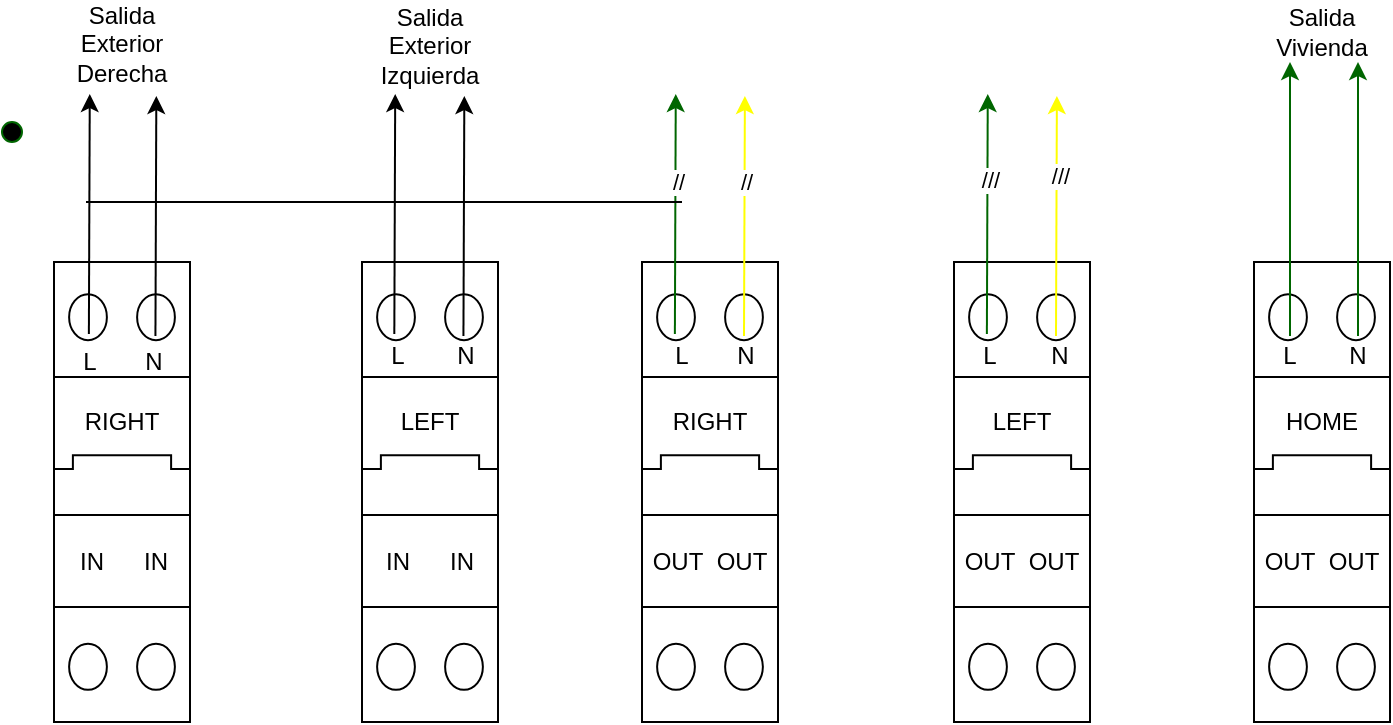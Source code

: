 <mxfile version="13.10.0" type="embed">
    <diagram id="kRDuzu7ikWpmD-jeQDag" name="Página-1">
        <mxGraphModel dx="824" dy="468" grid="1" gridSize="10" guides="1" tooltips="1" connect="1" arrows="1" fold="1" page="1" pageScale="1" pageWidth="827" pageHeight="1169" math="0" shadow="0">
            <root>
                <mxCell id="0"/>
                <mxCell id="1" parent="0"/>
                <mxCell id="FerQvgeqPSbu73l90yjI-8" value="" style="verticalLabelPosition=bottom;dashed=0;shadow=0;html=1;align=center;verticalAlign=top;shape=mxgraph.cabinets.cb_2p;" vertex="1" parent="1">
                    <mxGeometry x="86" y="190" width="68" height="230" as="geometry"/>
                </mxCell>
                <mxCell id="FerQvgeqPSbu73l90yjI-10" value="" style="verticalLabelPosition=bottom;dashed=0;shadow=0;html=1;align=center;verticalAlign=top;shape=mxgraph.cabinets.cb_2p;" vertex="1" parent="1">
                    <mxGeometry x="240" y="190" width="68" height="230" as="geometry"/>
                </mxCell>
                <mxCell id="FerQvgeqPSbu73l90yjI-11" value="" style="verticalLabelPosition=bottom;dashed=0;shadow=0;html=1;align=center;verticalAlign=top;shape=mxgraph.cabinets.cb_2p;" vertex="1" parent="1">
                    <mxGeometry x="380" y="190" width="68" height="230" as="geometry"/>
                </mxCell>
                <mxCell id="FerQvgeqPSbu73l90yjI-12" value="" style="verticalLabelPosition=bottom;dashed=0;shadow=0;html=1;align=center;verticalAlign=top;shape=mxgraph.cabinets.cb_2p;" vertex="1" parent="1">
                    <mxGeometry x="536" y="190" width="68" height="230" as="geometry"/>
                </mxCell>
                <mxCell id="FerQvgeqPSbu73l90yjI-13" value="" style="verticalLabelPosition=bottom;dashed=0;shadow=0;html=1;align=center;verticalAlign=top;shape=mxgraph.cabinets.cb_2p;" vertex="1" parent="1">
                    <mxGeometry x="686" y="190" width="68" height="230" as="geometry"/>
                </mxCell>
                <mxCell id="FerQvgeqPSbu73l90yjI-17" value="RIGHT" style="text;html=1;strokeColor=none;fillColor=none;align=center;verticalAlign=middle;whiteSpace=wrap;rounded=0;" vertex="1" parent="1">
                    <mxGeometry x="100" y="260" width="40" height="20" as="geometry"/>
                </mxCell>
                <mxCell id="FerQvgeqPSbu73l90yjI-18" value="LEFT" style="text;html=1;strokeColor=none;fillColor=none;align=center;verticalAlign=middle;whiteSpace=wrap;rounded=0;" vertex="1" parent="1">
                    <mxGeometry x="254" y="260" width="40" height="20" as="geometry"/>
                </mxCell>
                <mxCell id="FerQvgeqPSbu73l90yjI-19" value="LEFT" style="text;html=1;strokeColor=none;fillColor=none;align=center;verticalAlign=middle;whiteSpace=wrap;rounded=0;" vertex="1" parent="1">
                    <mxGeometry x="550" y="260" width="40" height="20" as="geometry"/>
                </mxCell>
                <mxCell id="FerQvgeqPSbu73l90yjI-20" value="RIGHT" style="text;html=1;strokeColor=none;fillColor=none;align=center;verticalAlign=middle;whiteSpace=wrap;rounded=0;" vertex="1" parent="1">
                    <mxGeometry x="394" y="260" width="40" height="20" as="geometry"/>
                </mxCell>
                <mxCell id="FerQvgeqPSbu73l90yjI-21" value="HOME" style="text;html=1;strokeColor=none;fillColor=none;align=center;verticalAlign=middle;whiteSpace=wrap;rounded=0;" vertex="1" parent="1">
                    <mxGeometry x="700" y="260" width="40" height="20" as="geometry"/>
                </mxCell>
                <mxCell id="FerQvgeqPSbu73l90yjI-24" value="IN" style="text;html=1;strokeColor=none;fillColor=none;align=center;verticalAlign=middle;whiteSpace=wrap;rounded=0;" vertex="1" parent="1">
                    <mxGeometry x="97" y="330" width="16" height="20" as="geometry"/>
                </mxCell>
                <mxCell id="FerQvgeqPSbu73l90yjI-25" value="IN" style="text;html=1;strokeColor=none;fillColor=none;align=center;verticalAlign=middle;whiteSpace=wrap;rounded=0;" vertex="1" parent="1">
                    <mxGeometry x="129" y="330" width="16" height="20" as="geometry"/>
                </mxCell>
                <mxCell id="FerQvgeqPSbu73l90yjI-26" value="IN" style="text;html=1;strokeColor=none;fillColor=none;align=center;verticalAlign=middle;whiteSpace=wrap;rounded=0;" vertex="1" parent="1">
                    <mxGeometry x="282" y="330" width="16" height="20" as="geometry"/>
                </mxCell>
                <mxCell id="FerQvgeqPSbu73l90yjI-27" value="IN" style="text;html=1;strokeColor=none;fillColor=none;align=center;verticalAlign=middle;whiteSpace=wrap;rounded=0;" vertex="1" parent="1">
                    <mxGeometry x="250" y="330" width="16" height="20" as="geometry"/>
                </mxCell>
                <mxCell id="FerQvgeqPSbu73l90yjI-28" value="OUT" style="text;html=1;strokeColor=none;fillColor=none;align=center;verticalAlign=middle;whiteSpace=wrap;rounded=0;" vertex="1" parent="1">
                    <mxGeometry x="422" y="330" width="16" height="20" as="geometry"/>
                </mxCell>
                <mxCell id="FerQvgeqPSbu73l90yjI-29" value="OUT" style="text;html=1;strokeColor=none;fillColor=none;align=center;verticalAlign=middle;whiteSpace=wrap;rounded=0;" vertex="1" parent="1">
                    <mxGeometry x="390" y="330" width="16" height="20" as="geometry"/>
                </mxCell>
                <mxCell id="FerQvgeqPSbu73l90yjI-30" value="OUT" style="text;html=1;strokeColor=none;fillColor=none;align=center;verticalAlign=middle;whiteSpace=wrap;rounded=0;" vertex="1" parent="1">
                    <mxGeometry x="578" y="330" width="16" height="20" as="geometry"/>
                </mxCell>
                <mxCell id="FerQvgeqPSbu73l90yjI-31" value="OUT" style="text;html=1;strokeColor=none;fillColor=none;align=center;verticalAlign=middle;whiteSpace=wrap;rounded=0;" vertex="1" parent="1">
                    <mxGeometry x="546" y="330" width="16" height="20" as="geometry"/>
                </mxCell>
                <mxCell id="FerQvgeqPSbu73l90yjI-32" value="OUT" style="text;html=1;strokeColor=none;fillColor=none;align=center;verticalAlign=middle;whiteSpace=wrap;rounded=0;" vertex="1" parent="1">
                    <mxGeometry x="728" y="330" width="16" height="20" as="geometry"/>
                </mxCell>
                <mxCell id="FerQvgeqPSbu73l90yjI-33" value="OUT" style="text;html=1;strokeColor=none;fillColor=none;align=center;verticalAlign=middle;whiteSpace=wrap;rounded=0;" vertex="1" parent="1">
                    <mxGeometry x="696" y="330" width="16" height="20" as="geometry"/>
                </mxCell>
                <mxCell id="FerQvgeqPSbu73l90yjI-34" value="L" style="text;html=1;strokeColor=none;fillColor=none;align=center;verticalAlign=middle;whiteSpace=wrap;rounded=0;" vertex="1" parent="1">
                    <mxGeometry x="96" y="230" width="16" height="20" as="geometry"/>
                </mxCell>
                <mxCell id="FerQvgeqPSbu73l90yjI-54" style="edgeStyle=none;rounded=0;orthogonalLoop=1;jettySize=auto;html=1;exitX=0.5;exitY=0;exitDx=0;exitDy=0;strokeColor=none;" edge="1" parent="1">
                    <mxGeometry relative="1" as="geometry">
                        <mxPoint x="137.444" y="107" as="targetPoint"/>
                        <mxPoint x="137" y="227" as="sourcePoint"/>
                    </mxGeometry>
                </mxCell>
                <mxCell id="FerQvgeqPSbu73l90yjI-35" value="N" style="text;html=1;strokeColor=none;fillColor=none;align=center;verticalAlign=middle;whiteSpace=wrap;rounded=0;" vertex="1" parent="1">
                    <mxGeometry x="128" y="230" width="16" height="20" as="geometry"/>
                </mxCell>
                <mxCell id="FerQvgeqPSbu73l90yjI-36" value="N" style="text;html=1;strokeColor=none;fillColor=none;align=center;verticalAlign=middle;whiteSpace=wrap;rounded=0;" vertex="1" parent="1">
                    <mxGeometry x="284" y="227" width="16" height="20" as="geometry"/>
                </mxCell>
                <mxCell id="FerQvgeqPSbu73l90yjI-37" value="L" style="text;html=1;strokeColor=none;fillColor=none;align=center;verticalAlign=middle;whiteSpace=wrap;rounded=0;" vertex="1" parent="1">
                    <mxGeometry x="250" y="227" width="16" height="20" as="geometry"/>
                </mxCell>
                <mxCell id="FerQvgeqPSbu73l90yjI-38" value="N" style="text;html=1;strokeColor=none;fillColor=none;align=center;verticalAlign=middle;whiteSpace=wrap;rounded=0;" vertex="1" parent="1">
                    <mxGeometry x="424" y="227" width="16" height="20" as="geometry"/>
                </mxCell>
                <mxCell id="FerQvgeqPSbu73l90yjI-39" value="L" style="text;html=1;strokeColor=none;fillColor=none;align=center;verticalAlign=middle;whiteSpace=wrap;rounded=0;" vertex="1" parent="1">
                    <mxGeometry x="392" y="227" width="16" height="20" as="geometry"/>
                </mxCell>
                <mxCell id="FerQvgeqPSbu73l90yjI-40" value="N" style="text;html=1;strokeColor=none;fillColor=none;align=center;verticalAlign=middle;whiteSpace=wrap;rounded=0;" vertex="1" parent="1">
                    <mxGeometry x="581" y="227" width="16" height="20" as="geometry"/>
                </mxCell>
                <mxCell id="FerQvgeqPSbu73l90yjI-41" value="L" style="text;html=1;strokeColor=none;fillColor=none;align=center;verticalAlign=middle;whiteSpace=wrap;rounded=0;" vertex="1" parent="1">
                    <mxGeometry x="546" y="227" width="16" height="20" as="geometry"/>
                </mxCell>
                <mxCell id="FerQvgeqPSbu73l90yjI-50" style="rounded=0;orthogonalLoop=1;jettySize=auto;html=1;exitX=0.5;exitY=0;exitDx=0;exitDy=0;strokeColor=#006600;" edge="1" parent="1" source="FerQvgeqPSbu73l90yjI-42">
                    <mxGeometry relative="1" as="geometry">
                        <mxPoint x="738" y="90" as="targetPoint"/>
                    </mxGeometry>
                </mxCell>
                <mxCell id="FerQvgeqPSbu73l90yjI-42" value="N" style="text;html=1;strokeColor=none;fillColor=none;align=center;verticalAlign=middle;whiteSpace=wrap;rounded=0;" vertex="1" parent="1">
                    <mxGeometry x="730" y="227" width="16" height="20" as="geometry"/>
                </mxCell>
                <mxCell id="FerQvgeqPSbu73l90yjI-49" style="edgeStyle=none;rounded=0;orthogonalLoop=1;jettySize=auto;html=1;exitX=0.5;exitY=0;exitDx=0;exitDy=0;strokeColor=#006600;" edge="1" parent="1" source="FerQvgeqPSbu73l90yjI-43">
                    <mxGeometry relative="1" as="geometry">
                        <mxPoint x="704" y="90" as="targetPoint"/>
                    </mxGeometry>
                </mxCell>
                <mxCell id="FerQvgeqPSbu73l90yjI-43" value="L" style="text;html=1;strokeColor=none;fillColor=none;align=center;verticalAlign=middle;whiteSpace=wrap;rounded=0;" vertex="1" parent="1">
                    <mxGeometry x="696" y="227" width="16" height="20" as="geometry"/>
                </mxCell>
                <mxCell id="FerQvgeqPSbu73l90yjI-46" value="Salida Vivienda" style="text;html=1;strokeColor=none;fillColor=none;align=center;verticalAlign=middle;whiteSpace=wrap;rounded=0;" vertex="1" parent="1">
                    <mxGeometry x="700" y="65" width="40" height="20" as="geometry"/>
                </mxCell>
                <mxCell id="FerQvgeqPSbu73l90yjI-51" value="Salida Exterior Derecha" style="text;html=1;strokeColor=none;fillColor=none;align=center;verticalAlign=middle;whiteSpace=wrap;rounded=0;" vertex="1" parent="1">
                    <mxGeometry x="100" y="71" width="40" height="20" as="geometry"/>
                </mxCell>
                <mxCell id="FerQvgeqPSbu73l90yjI-56" style="edgeStyle=none;rounded=0;orthogonalLoop=1;jettySize=auto;html=1;exitX=0.5;exitY=0;exitDx=0;exitDy=0;strokeColor=none;" edge="1" parent="1">
                    <mxGeometry relative="1" as="geometry">
                        <mxPoint x="102.884" y="106" as="targetPoint"/>
                        <mxPoint x="102.44" y="226" as="sourcePoint"/>
                    </mxGeometry>
                </mxCell>
                <mxCell id="FerQvgeqPSbu73l90yjI-65" value="Salida Exterior Izquierda" style="text;html=1;strokeColor=none;fillColor=none;align=center;verticalAlign=middle;whiteSpace=wrap;rounded=0;" vertex="1" parent="1">
                    <mxGeometry x="254" y="70" width="40" height="23" as="geometry"/>
                </mxCell>
                <mxCell id="FerQvgeqPSbu73l90yjI-66" style="edgeStyle=none;rounded=0;orthogonalLoop=1;jettySize=auto;html=1;exitX=0.5;exitY=0;exitDx=0;exitDy=0;strokeColor=none;" edge="1" parent="1">
                    <mxGeometry relative="1" as="geometry">
                        <mxPoint x="256.884" y="106" as="targetPoint"/>
                        <mxPoint x="256.44" y="226" as="sourcePoint"/>
                    </mxGeometry>
                </mxCell>
                <mxCell id="FerQvgeqPSbu73l90yjI-68" style="edgeStyle=none;rounded=0;orthogonalLoop=1;jettySize=auto;html=1;exitX=0.5;exitY=0;exitDx=0;exitDy=0;strokeColor=none;" edge="1" parent="1">
                    <mxGeometry relative="1" as="geometry">
                        <mxPoint x="291.444" y="107" as="targetPoint"/>
                        <mxPoint x="291" y="227" as="sourcePoint"/>
                    </mxGeometry>
                </mxCell>
                <mxCell id="FerQvgeqPSbu73l90yjI-71" style="edgeStyle=none;rounded=0;orthogonalLoop=1;jettySize=auto;html=1;exitX=0.5;exitY=0;exitDx=0;exitDy=0;strokeColor=#006600;" edge="1" parent="1">
                    <mxGeometry relative="1" as="geometry">
                        <mxPoint x="396.884" y="106" as="targetPoint"/>
                        <mxPoint x="396.44" y="226" as="sourcePoint"/>
                    </mxGeometry>
                </mxCell>
                <mxCell id="FerQvgeqPSbu73l90yjI-84" value="//" style="edgeLabel;html=1;align=center;verticalAlign=middle;resizable=0;points=[];" vertex="1" connectable="0" parent="FerQvgeqPSbu73l90yjI-71">
                    <mxGeometry x="0.252" y="2" relative="1" as="geometry">
                        <mxPoint x="3" y="-1" as="offset"/>
                    </mxGeometry>
                </mxCell>
                <mxCell id="FerQvgeqPSbu73l90yjI-73" style="edgeStyle=none;rounded=0;orthogonalLoop=1;jettySize=auto;html=1;exitX=0.5;exitY=0;exitDx=0;exitDy=0;strokeColor=#FFFF00;" edge="1" parent="1">
                    <mxGeometry relative="1" as="geometry">
                        <mxPoint x="431.444" y="107" as="targetPoint"/>
                        <mxPoint x="431" y="227" as="sourcePoint"/>
                    </mxGeometry>
                </mxCell>
                <mxCell id="FerQvgeqPSbu73l90yjI-85" value="//" style="edgeLabel;html=1;align=center;verticalAlign=middle;resizable=0;points=[];" vertex="1" connectable="0" parent="FerQvgeqPSbu73l90yjI-73">
                    <mxGeometry x="0.25" y="1" relative="1" as="geometry">
                        <mxPoint x="1" y="-2" as="offset"/>
                    </mxGeometry>
                </mxCell>
                <mxCell id="FerQvgeqPSbu73l90yjI-75" style="edgeStyle=none;rounded=0;orthogonalLoop=1;jettySize=auto;html=1;exitX=0.5;exitY=0;exitDx=0;exitDy=0;strokeColor=#000000;" edge="1" parent="1">
                    <mxGeometry relative="1" as="geometry">
                        <mxPoint x="291.164" y="107" as="targetPoint"/>
                        <mxPoint x="290.72" y="227" as="sourcePoint"/>
                    </mxGeometry>
                </mxCell>
                <mxCell id="FerQvgeqPSbu73l90yjI-76" style="edgeStyle=none;rounded=0;orthogonalLoop=1;jettySize=auto;html=1;exitX=0.5;exitY=0;exitDx=0;exitDy=0;strokeColor=#000000;" edge="1" parent="1">
                    <mxGeometry relative="1" as="geometry">
                        <mxPoint x="256.604" y="106" as="targetPoint"/>
                        <mxPoint x="256.16" y="226" as="sourcePoint"/>
                    </mxGeometry>
                </mxCell>
                <mxCell id="FerQvgeqPSbu73l90yjI-77" style="edgeStyle=none;rounded=0;orthogonalLoop=1;jettySize=auto;html=1;exitX=0.5;exitY=0;exitDx=0;exitDy=0;strokeColor=#000000;" edge="1" parent="1">
                    <mxGeometry relative="1" as="geometry">
                        <mxPoint x="137.164" y="107" as="targetPoint"/>
                        <mxPoint x="136.72" y="227" as="sourcePoint"/>
                    </mxGeometry>
                </mxCell>
                <mxCell id="FerQvgeqPSbu73l90yjI-78" style="rounded=0;orthogonalLoop=1;jettySize=auto;html=1;exitX=0.5;exitY=0;exitDx=0;exitDy=0;strokeColor=#000000;" edge="1" parent="1">
                    <mxGeometry relative="1" as="geometry">
                        <mxPoint x="103.884" y="106" as="targetPoint"/>
                        <mxPoint x="103.44" y="226" as="sourcePoint"/>
                    </mxGeometry>
                </mxCell>
                <mxCell id="FerQvgeqPSbu73l90yjI-79" style="edgeStyle=none;rounded=0;orthogonalLoop=1;jettySize=auto;html=1;exitX=0.5;exitY=0;exitDx=0;exitDy=0;strokeColor=#FFFF00;" edge="1" parent="1">
                    <mxGeometry relative="1" as="geometry">
                        <mxPoint x="587.444" y="107" as="targetPoint"/>
                        <mxPoint x="587" y="227" as="sourcePoint"/>
                    </mxGeometry>
                </mxCell>
                <mxCell id="FerQvgeqPSbu73l90yjI-87" value="///" style="edgeLabel;html=1;align=center;verticalAlign=middle;resizable=0;points=[];" vertex="1" connectable="0" parent="FerQvgeqPSbu73l90yjI-79">
                    <mxGeometry x="0.324" y="1" relative="1" as="geometry">
                        <mxPoint x="2" y="-1" as="offset"/>
                    </mxGeometry>
                </mxCell>
                <mxCell id="FerQvgeqPSbu73l90yjI-80" style="edgeStyle=none;rounded=0;orthogonalLoop=1;jettySize=auto;html=1;exitX=0.5;exitY=0;exitDx=0;exitDy=0;strokeColor=#006600;" edge="1" parent="1">
                    <mxGeometry relative="1" as="geometry">
                        <mxPoint x="552.884" y="106" as="targetPoint"/>
                        <mxPoint x="552.44" y="226" as="sourcePoint"/>
                    </mxGeometry>
                </mxCell>
                <mxCell id="FerQvgeqPSbu73l90yjI-86" value="///" style="edgeLabel;html=1;align=center;verticalAlign=middle;resizable=0;points=[];" vertex="1" connectable="0" parent="FerQvgeqPSbu73l90yjI-80">
                    <mxGeometry x="0.289" y="1" relative="1" as="geometry">
                        <mxPoint x="2" as="offset"/>
                    </mxGeometry>
                </mxCell>
                <mxCell id="FerQvgeqPSbu73l90yjI-92" value="" style="endArrow=none;html=1;strokeColor=#000000;" edge="1" parent="1">
                    <mxGeometry width="50" height="50" relative="1" as="geometry">
                        <mxPoint x="102" y="160" as="sourcePoint"/>
                        <mxPoint x="400" y="160" as="targetPoint"/>
                    </mxGeometry>
                </mxCell>
                <mxCell id="FerQvgeqPSbu73l90yjI-103" value="" style="ellipse;html=1;verticalLabelPosition=bottom;labelBackgroundColor=#ffffff;verticalAlign=top;fillColor=#000000;strokeColor=#006600;" vertex="1" parent="1">
                    <mxGeometry x="60" y="120" width="10" height="10" as="geometry"/>
                </mxCell>
            </root>
        </mxGraphModel>
    </diagram>
</mxfile>